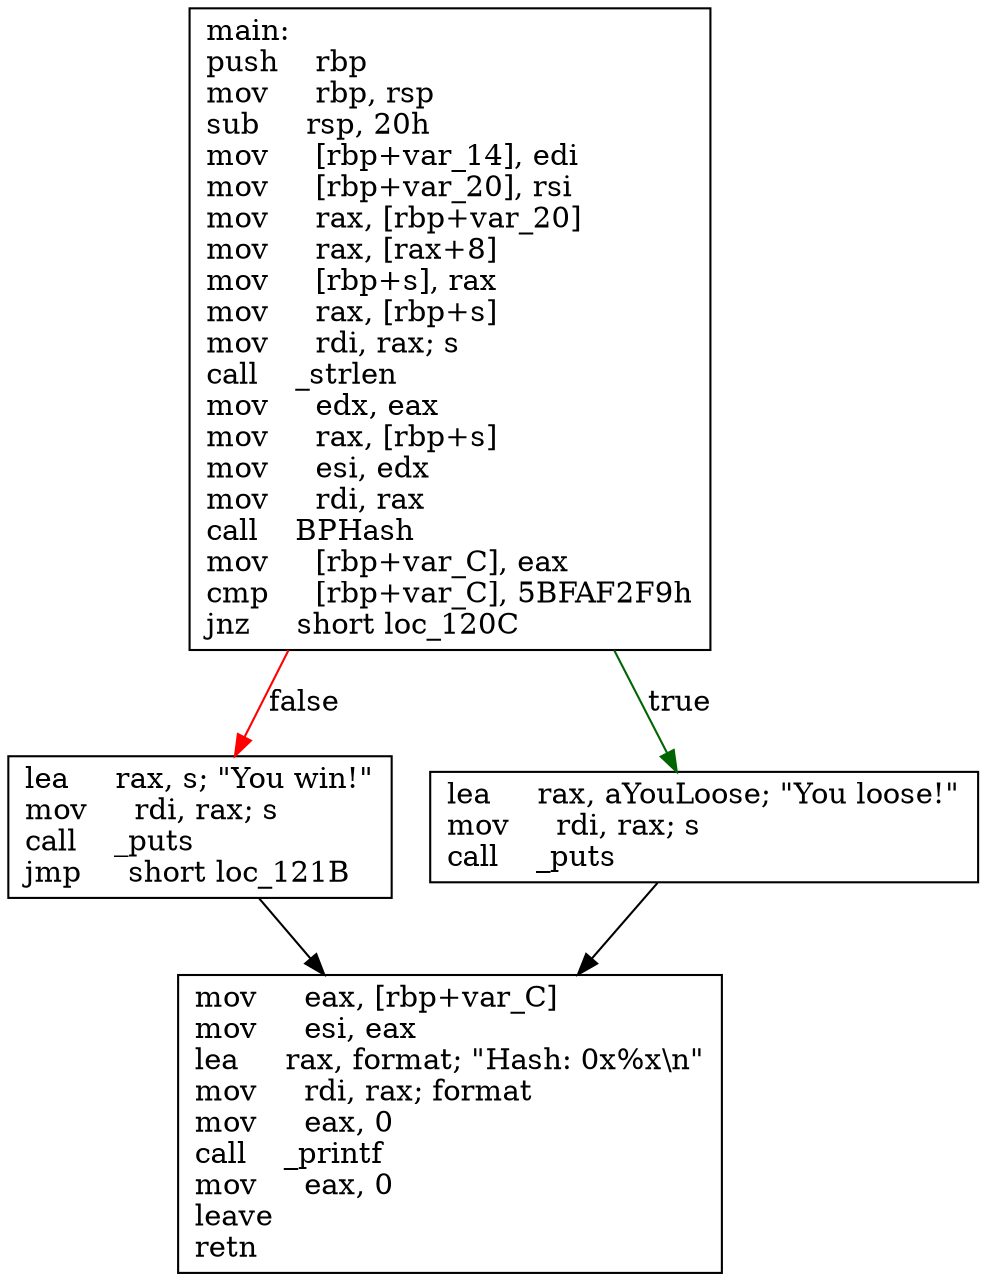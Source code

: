 digraph "main" {
	graph [
	];
	node [
		shape = "box"
	];
	edge [
	];
	"0" [
		label = "main:\lpush    rbp\lmov     rbp, rsp\lsub     rsp, 20h\lmov     [rbp+var_14], edi\lmov     [rbp+var_20], rsi\lmov     rax, [rbp+var_20]\lmov     rax, [rax+8]\lmov     [rbp+s], rax\lmov     rax, [rbp+s]\lmov     rdi, rax; s\lcall    _strlen\lmov     edx, eax\lmov     rax, [rbp+s]\lmov     esi, edx\lmov     rdi, rax\lcall    BPHash\lmov     [rbp+var_C], eax\lcmp     [rbp+var_C], 5BFAF2F9h\ljnz     short loc_120C\l"
	];
	"1" [
		label = "lea     rax, s; \"You win!\"\lmov     rdi, rax; s\lcall    _puts\ljmp     short loc_121B\l"
	];
	"2" [
		label = "lea     rax, aYouLoose; \"You loose!\"\lmov     rdi, rax; s\lcall    _puts\l"
	];
	"3" [
		label = "mov     eax, [rbp+var_C]\lmov     esi, eax\llea     rax, format; \"Hash: 0x%x\\n\"\lmov     rdi, rax; format\lmov     eax, 0\lcall    _printf\lmov     eax, 0\lleave\lretn\l"
	];
// node 0
	"0" -> "1" [ label = "false", color = red ];
	"0" -> "2" [ label = "true", color = darkgreen ];
// node 1
	"1" -> "3" [ ];
// node 2
	"2" -> "3" [ ];
// node 3
}
